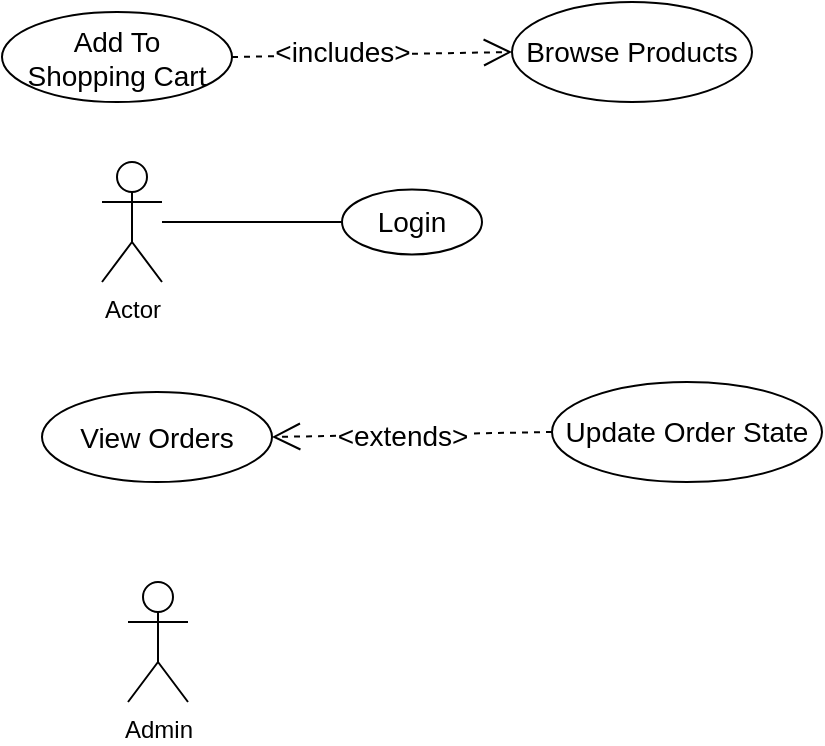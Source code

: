 <mxfile version="20.8.16" type="device"><diagram name="Page-1" id="NT5tWafOJ7MY2esjhRQF"><mxGraphModel dx="510" dy="246" grid="1" gridSize="10" guides="1" tooltips="1" connect="1" arrows="1" fold="1" page="1" pageScale="1" pageWidth="850" pageHeight="1100" math="0" shadow="0"><root><mxCell id="0"/><mxCell id="1" parent="0"/><mxCell id="wxu8RBF0FXQC_P3ejCbF-1" value="Browse Products" style="ellipse;whiteSpace=wrap;html=1;fontSize=14;" parent="1" vertex="1"><mxGeometry x="465" y="200" width="120" height="50" as="geometry"/></mxCell><mxCell id="wxu8RBF0FXQC_P3ejCbF-2" value="Add To &lt;br&gt;Shopping Cart" style="ellipse;whiteSpace=wrap;html=1;fontSize=14;" parent="1" vertex="1"><mxGeometry x="210" y="205" width="115" height="45" as="geometry"/></mxCell><mxCell id="wxu8RBF0FXQC_P3ejCbF-3" value="&amp;lt;includes&amp;gt;" style="endArrow=open;endSize=12;dashed=1;html=1;rounded=0;fontSize=14;exitX=1;exitY=0.5;exitDx=0;exitDy=0;entryX=0;entryY=0.5;entryDx=0;entryDy=0;" parent="1" source="wxu8RBF0FXQC_P3ejCbF-2" target="wxu8RBF0FXQC_P3ejCbF-1" edge="1"><mxGeometry x="-0.214" y="2" width="160" relative="1" as="geometry"><mxPoint x="399.997" y="260.0" as="sourcePoint"/><mxPoint x="438.95" y="312.801" as="targetPoint"/><mxPoint as="offset"/></mxGeometry></mxCell><mxCell id="wxu8RBF0FXQC_P3ejCbF-4" value="Update Order State" style="ellipse;whiteSpace=wrap;html=1;fontSize=14;" parent="1" vertex="1"><mxGeometry x="485" y="390" width="135" height="50" as="geometry"/></mxCell><mxCell id="wxu8RBF0FXQC_P3ejCbF-5" value="View Orders" style="ellipse;whiteSpace=wrap;html=1;fontSize=14;" parent="1" vertex="1"><mxGeometry x="230" y="395" width="115" height="45" as="geometry"/></mxCell><mxCell id="wxu8RBF0FXQC_P3ejCbF-6" value="&amp;lt;extends&amp;gt;" style="endArrow=open;endSize=12;dashed=1;html=1;rounded=0;fontSize=14;exitX=0;exitY=0.5;exitDx=0;exitDy=0;entryX=1;entryY=0.5;entryDx=0;entryDy=0;" parent="1" source="wxu8RBF0FXQC_P3ejCbF-4" target="wxu8RBF0FXQC_P3ejCbF-5" edge="1"><mxGeometry x="0.072" y="1" width="160" relative="1" as="geometry"><mxPoint x="458.95" y="502.801" as="sourcePoint"/><mxPoint x="419.997" y="450.0" as="targetPoint"/><mxPoint as="offset"/></mxGeometry></mxCell><mxCell id="acaI6BKGBionssNxqMaP-1" value="Admin" style="shape=umlActor;verticalLabelPosition=bottom;verticalAlign=top;html=1;outlineConnect=0;" vertex="1" parent="1"><mxGeometry x="273" y="490" width="30" height="60" as="geometry"/></mxCell><mxCell id="acaI6BKGBionssNxqMaP-2" value="Actor" style="shape=umlActor;verticalLabelPosition=bottom;verticalAlign=top;html=1;outlineConnect=0;" vertex="1" parent="1"><mxGeometry x="260" y="280" width="30" height="60" as="geometry"/></mxCell><mxCell id="acaI6BKGBionssNxqMaP-5" value="Login" style="ellipse;whiteSpace=wrap;html=1;fontSize=14;" vertex="1" parent="1"><mxGeometry x="380" y="293.75" width="70" height="32.5" as="geometry"/></mxCell><mxCell id="acaI6BKGBionssNxqMaP-6" value="" style="endArrow=none;html=1;rounded=0;entryX=0;entryY=0.5;entryDx=0;entryDy=0;" edge="1" parent="1" source="acaI6BKGBionssNxqMaP-2" target="acaI6BKGBionssNxqMaP-5"><mxGeometry width="50" height="50" relative="1" as="geometry"><mxPoint x="320" y="330" as="sourcePoint"/><mxPoint x="370" y="280" as="targetPoint"/></mxGeometry></mxCell></root></mxGraphModel></diagram></mxfile>